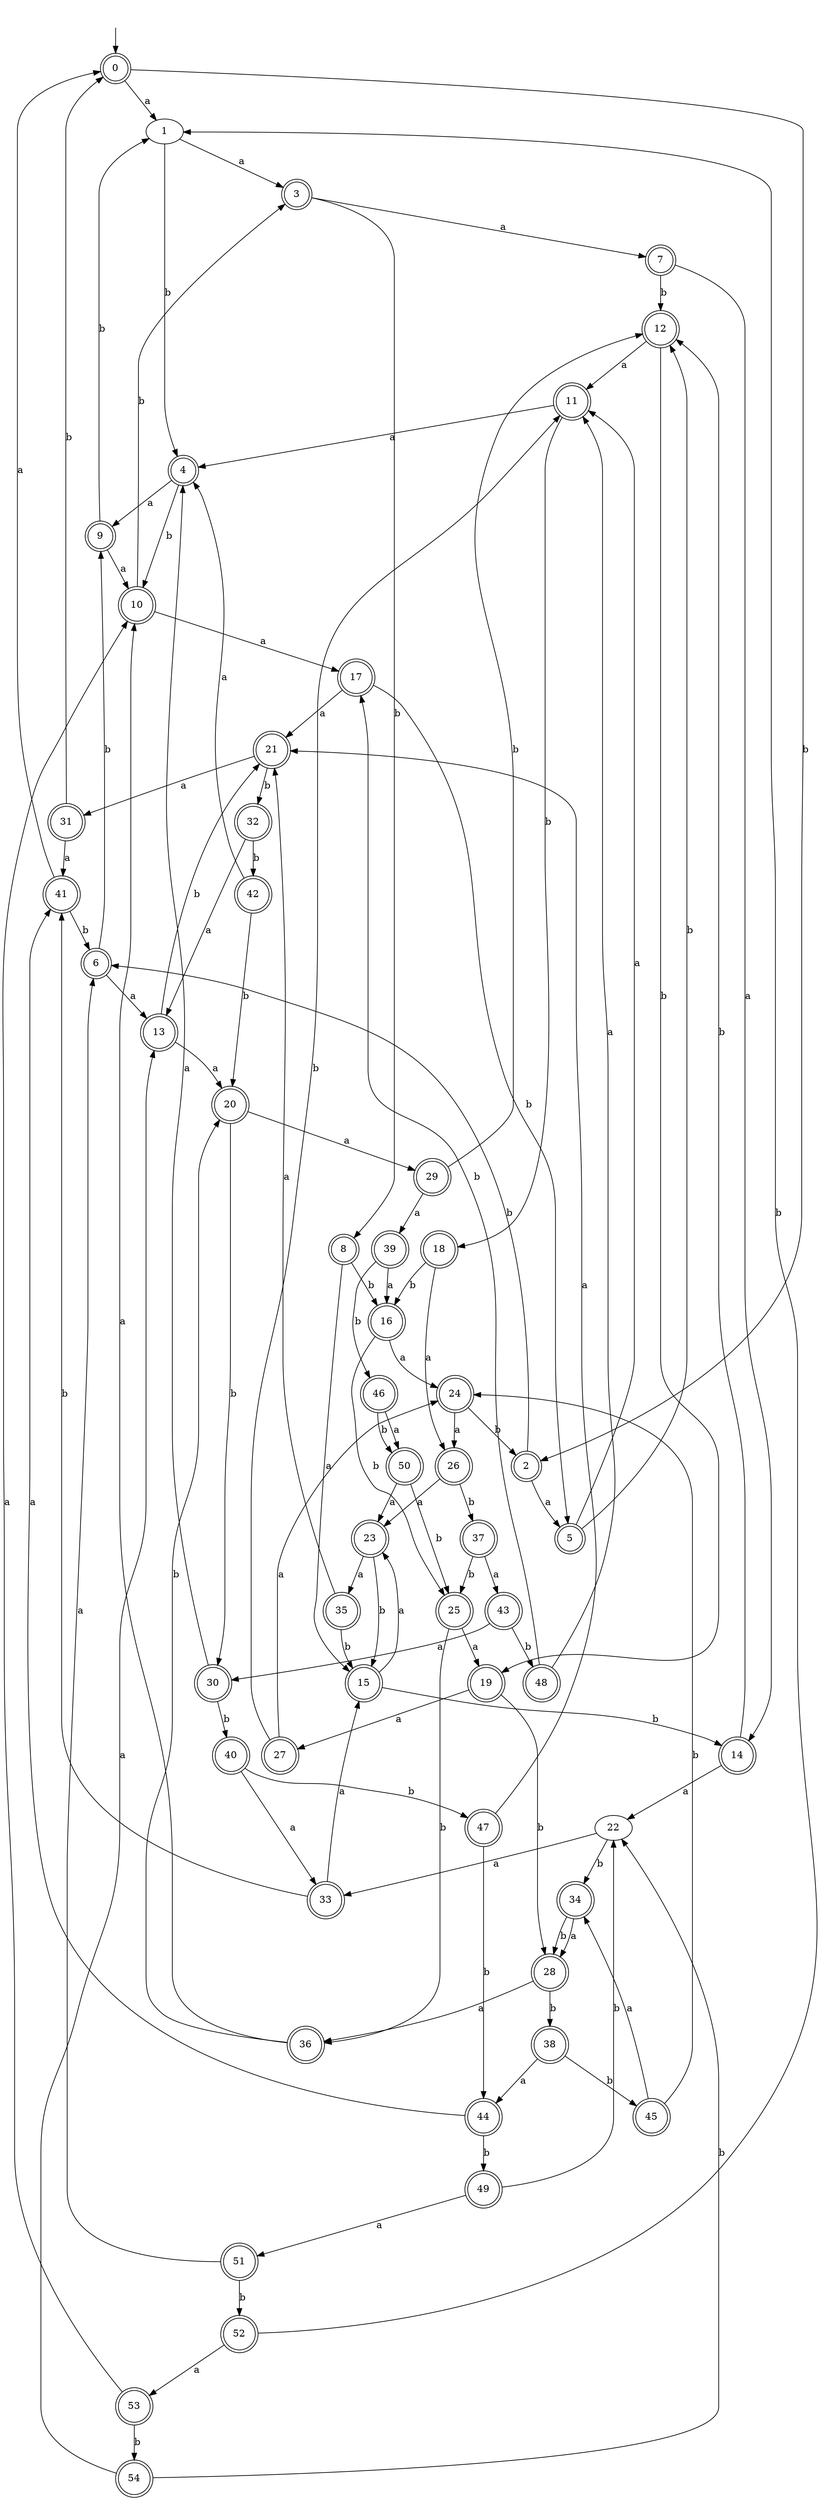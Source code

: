digraph RandomDFA {
  __start0 [label="", shape=none];
  __start0 -> 0 [label=""];
  0 [shape=circle] [shape=doublecircle]
  0 -> 1 [label="a"]
  0 -> 2 [label="b"]
  1
  1 -> 3 [label="a"]
  1 -> 4 [label="b"]
  2 [shape=doublecircle]
  2 -> 5 [label="a"]
  2 -> 6 [label="b"]
  3 [shape=doublecircle]
  3 -> 7 [label="a"]
  3 -> 8 [label="b"]
  4 [shape=doublecircle]
  4 -> 9 [label="a"]
  4 -> 10 [label="b"]
  5 [shape=doublecircle]
  5 -> 11 [label="a"]
  5 -> 12 [label="b"]
  6 [shape=doublecircle]
  6 -> 13 [label="a"]
  6 -> 9 [label="b"]
  7 [shape=doublecircle]
  7 -> 14 [label="a"]
  7 -> 12 [label="b"]
  8 [shape=doublecircle]
  8 -> 15 [label="a"]
  8 -> 16 [label="b"]
  9 [shape=doublecircle]
  9 -> 10 [label="a"]
  9 -> 1 [label="b"]
  10 [shape=doublecircle]
  10 -> 17 [label="a"]
  10 -> 3 [label="b"]
  11 [shape=doublecircle]
  11 -> 4 [label="a"]
  11 -> 18 [label="b"]
  12 [shape=doublecircle]
  12 -> 11 [label="a"]
  12 -> 19 [label="b"]
  13 [shape=doublecircle]
  13 -> 20 [label="a"]
  13 -> 21 [label="b"]
  14 [shape=doublecircle]
  14 -> 22 [label="a"]
  14 -> 12 [label="b"]
  15 [shape=doublecircle]
  15 -> 23 [label="a"]
  15 -> 14 [label="b"]
  16 [shape=doublecircle]
  16 -> 24 [label="a"]
  16 -> 25 [label="b"]
  17 [shape=doublecircle]
  17 -> 21 [label="a"]
  17 -> 5 [label="b"]
  18 [shape=doublecircle]
  18 -> 26 [label="a"]
  18 -> 16 [label="b"]
  19 [shape=doublecircle]
  19 -> 27 [label="a"]
  19 -> 28 [label="b"]
  20 [shape=doublecircle]
  20 -> 29 [label="a"]
  20 -> 30 [label="b"]
  21 [shape=doublecircle]
  21 -> 31 [label="a"]
  21 -> 32 [label="b"]
  22
  22 -> 33 [label="a"]
  22 -> 34 [label="b"]
  23 [shape=doublecircle]
  23 -> 35 [label="a"]
  23 -> 15 [label="b"]
  24 [shape=doublecircle]
  24 -> 26 [label="a"]
  24 -> 2 [label="b"]
  25 [shape=doublecircle]
  25 -> 19 [label="a"]
  25 -> 36 [label="b"]
  26 [shape=doublecircle]
  26 -> 23 [label="a"]
  26 -> 37 [label="b"]
  27 [shape=doublecircle]
  27 -> 24 [label="a"]
  27 -> 11 [label="b"]
  28 [shape=doublecircle]
  28 -> 36 [label="a"]
  28 -> 38 [label="b"]
  29 [shape=doublecircle]
  29 -> 39 [label="a"]
  29 -> 12 [label="b"]
  30 [shape=doublecircle]
  30 -> 4 [label="a"]
  30 -> 40 [label="b"]
  31 [shape=doublecircle]
  31 -> 41 [label="a"]
  31 -> 0 [label="b"]
  32 [shape=doublecircle]
  32 -> 13 [label="a"]
  32 -> 42 [label="b"]
  33 [shape=doublecircle]
  33 -> 15 [label="a"]
  33 -> 41 [label="b"]
  34 [shape=doublecircle]
  34 -> 28 [label="a"]
  34 -> 28 [label="b"]
  35 [shape=doublecircle]
  35 -> 21 [label="a"]
  35 -> 15 [label="b"]
  36 [shape=doublecircle]
  36 -> 10 [label="a"]
  36 -> 20 [label="b"]
  37 [shape=doublecircle]
  37 -> 43 [label="a"]
  37 -> 25 [label="b"]
  38 [shape=doublecircle]
  38 -> 44 [label="a"]
  38 -> 45 [label="b"]
  39 [shape=doublecircle]
  39 -> 16 [label="a"]
  39 -> 46 [label="b"]
  40 [shape=doublecircle]
  40 -> 33 [label="a"]
  40 -> 47 [label="b"]
  41 [shape=doublecircle]
  41 -> 0 [label="a"]
  41 -> 6 [label="b"]
  42 [shape=doublecircle]
  42 -> 4 [label="a"]
  42 -> 20 [label="b"]
  43 [shape=doublecircle]
  43 -> 30 [label="a"]
  43 -> 48 [label="b"]
  44 [shape=doublecircle]
  44 -> 41 [label="a"]
  44 -> 49 [label="b"]
  45 [shape=doublecircle]
  45 -> 34 [label="a"]
  45 -> 24 [label="b"]
  46 [shape=doublecircle]
  46 -> 50 [label="a"]
  46 -> 50 [label="b"]
  47 [shape=doublecircle]
  47 -> 21 [label="a"]
  47 -> 44 [label="b"]
  48 [shape=doublecircle]
  48 -> 11 [label="a"]
  48 -> 17 [label="b"]
  49 [shape=doublecircle]
  49 -> 51 [label="a"]
  49 -> 22 [label="b"]
  50 [shape=doublecircle]
  50 -> 23 [label="a"]
  50 -> 25 [label="b"]
  51 [shape=doublecircle]
  51 -> 6 [label="a"]
  51 -> 52 [label="b"]
  52 [shape=doublecircle]
  52 -> 53 [label="a"]
  52 -> 1 [label="b"]
  53 [shape=doublecircle]
  53 -> 10 [label="a"]
  53 -> 54 [label="b"]
  54 [shape=doublecircle]
  54 -> 13 [label="a"]
  54 -> 22 [label="b"]
}
